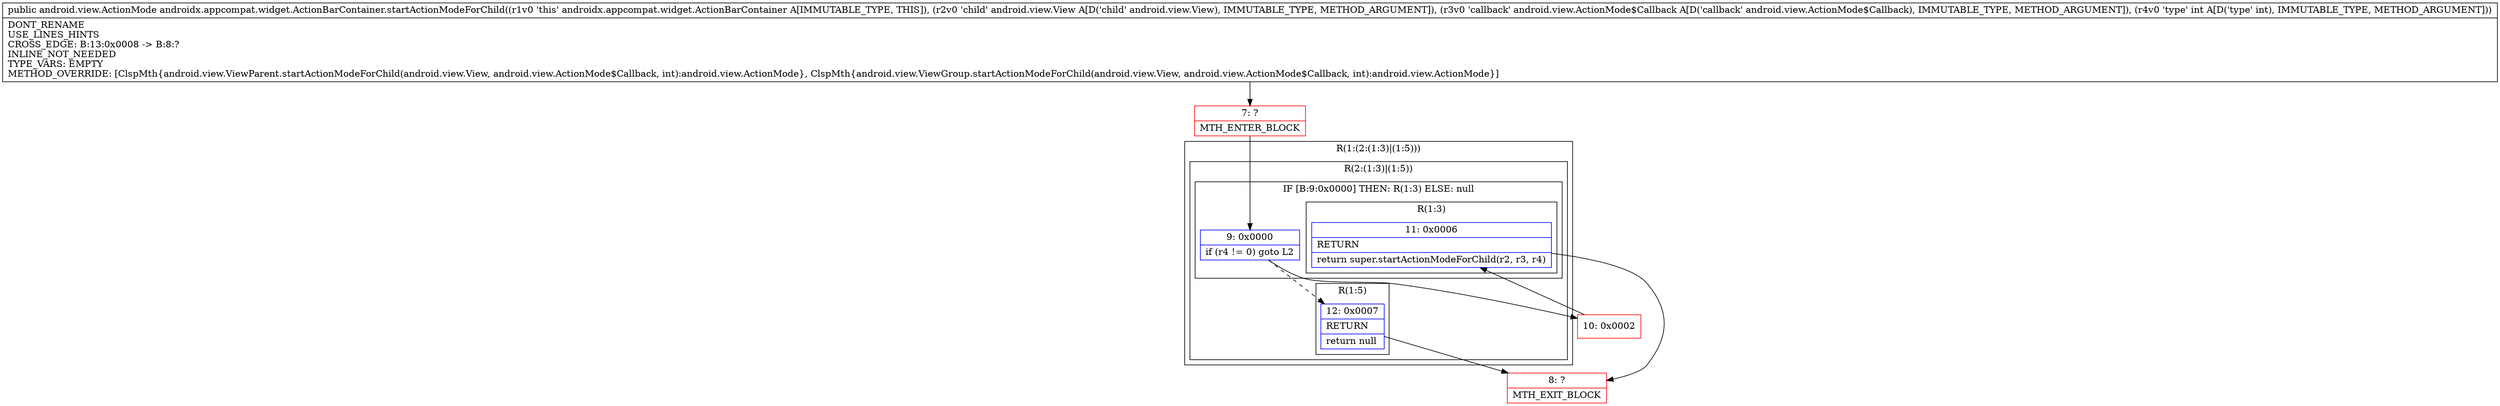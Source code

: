digraph "CFG forandroidx.appcompat.widget.ActionBarContainer.startActionModeForChild(Landroid\/view\/View;Landroid\/view\/ActionMode$Callback;I)Landroid\/view\/ActionMode;" {
subgraph cluster_Region_539264539 {
label = "R(1:(2:(1:3)|(1:5)))";
node [shape=record,color=blue];
subgraph cluster_Region_1164016251 {
label = "R(2:(1:3)|(1:5))";
node [shape=record,color=blue];
subgraph cluster_IfRegion_796514984 {
label = "IF [B:9:0x0000] THEN: R(1:3) ELSE: null";
node [shape=record,color=blue];
Node_9 [shape=record,label="{9\:\ 0x0000|if (r4 != 0) goto L2\l}"];
subgraph cluster_Region_267609577 {
label = "R(1:3)";
node [shape=record,color=blue];
Node_11 [shape=record,label="{11\:\ 0x0006|RETURN\l|return super.startActionModeForChild(r2, r3, r4)\l}"];
}
}
subgraph cluster_Region_191053394 {
label = "R(1:5)";
node [shape=record,color=blue];
Node_12 [shape=record,label="{12\:\ 0x0007|RETURN\l|return null\l}"];
}
}
}
Node_7 [shape=record,color=red,label="{7\:\ ?|MTH_ENTER_BLOCK\l}"];
Node_10 [shape=record,color=red,label="{10\:\ 0x0002}"];
Node_8 [shape=record,color=red,label="{8\:\ ?|MTH_EXIT_BLOCK\l}"];
MethodNode[shape=record,label="{public android.view.ActionMode androidx.appcompat.widget.ActionBarContainer.startActionModeForChild((r1v0 'this' androidx.appcompat.widget.ActionBarContainer A[IMMUTABLE_TYPE, THIS]), (r2v0 'child' android.view.View A[D('child' android.view.View), IMMUTABLE_TYPE, METHOD_ARGUMENT]), (r3v0 'callback' android.view.ActionMode$Callback A[D('callback' android.view.ActionMode$Callback), IMMUTABLE_TYPE, METHOD_ARGUMENT]), (r4v0 'type' int A[D('type' int), IMMUTABLE_TYPE, METHOD_ARGUMENT]))  | DONT_RENAME\lUSE_LINES_HINTS\lCROSS_EDGE: B:13:0x0008 \-\> B:8:?\lINLINE_NOT_NEEDED\lTYPE_VARS: EMPTY\lMETHOD_OVERRIDE: [ClspMth\{android.view.ViewParent.startActionModeForChild(android.view.View, android.view.ActionMode$Callback, int):android.view.ActionMode\}, ClspMth\{android.view.ViewGroup.startActionModeForChild(android.view.View, android.view.ActionMode$Callback, int):android.view.ActionMode\}]\l}"];
MethodNode -> Node_7;Node_9 -> Node_10;
Node_9 -> Node_12[style=dashed];
Node_11 -> Node_8;
Node_12 -> Node_8;
Node_7 -> Node_9;
Node_10 -> Node_11;
}

